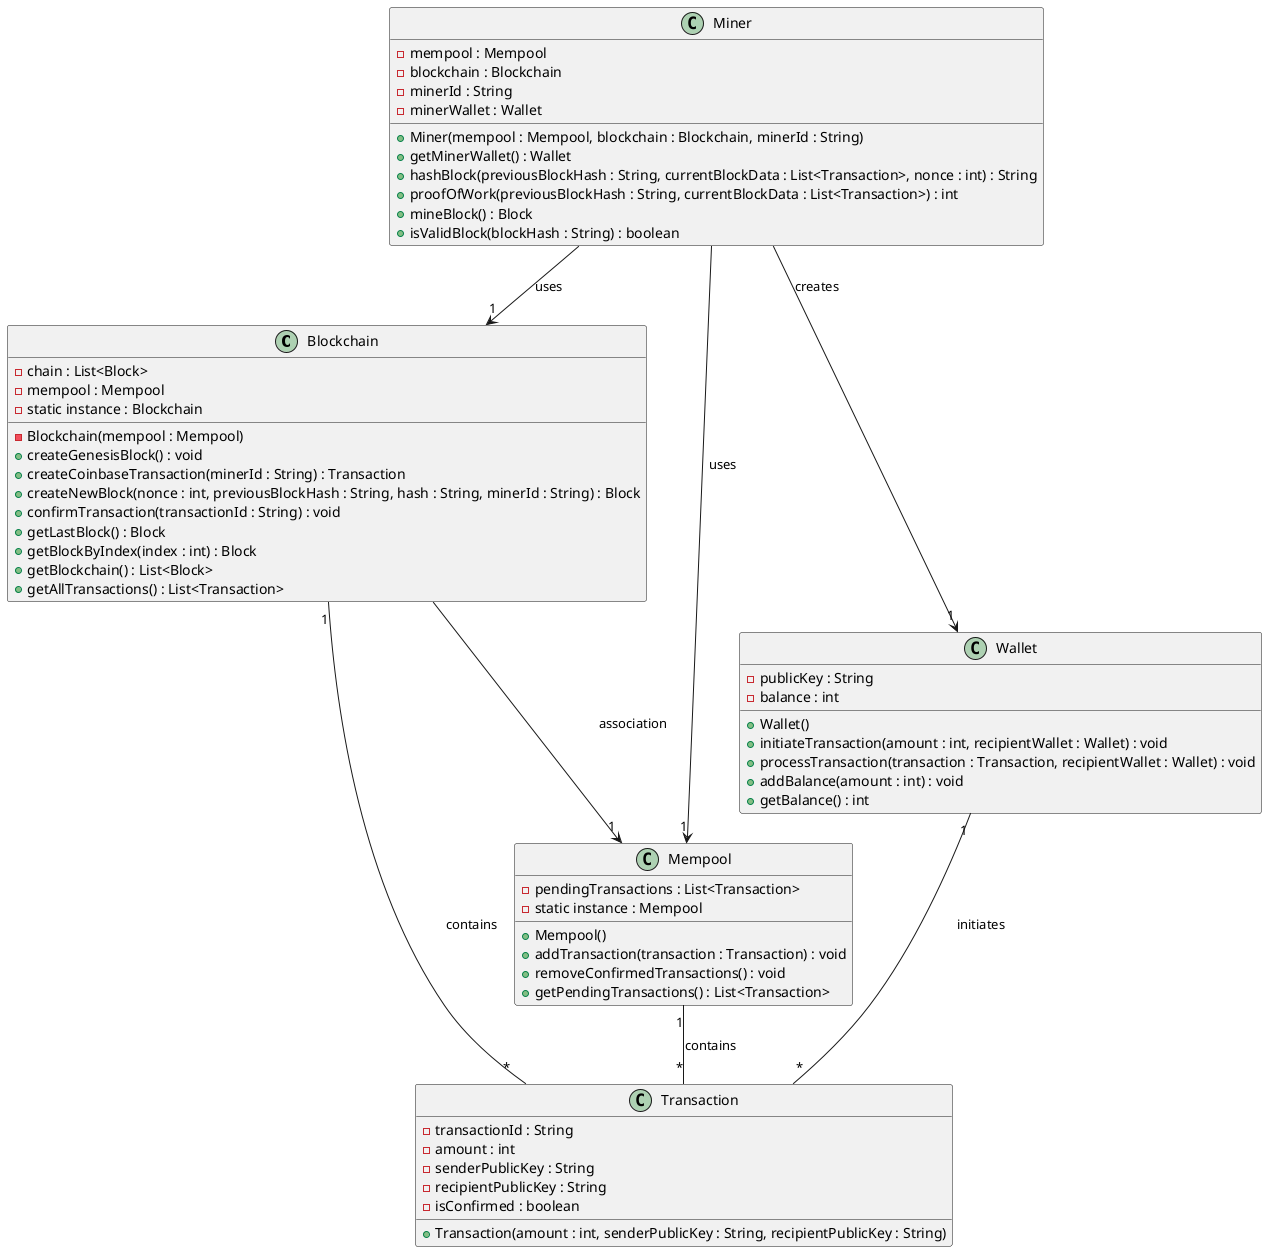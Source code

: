 @startuml

!define Transaction Transaction
!define Blockchain Blockchain
!define Mempool Mempool
!define Miner Miner
!define Wallet Wallet

class Blockchain {
  -chain : List<Block>
  -mempool : Mempool
  -static instance : Blockchain
  -Blockchain(mempool : Mempool)
  +createGenesisBlock() : void
  +createCoinbaseTransaction(minerId : String) : Transaction
  +createNewBlock(nonce : int, previousBlockHash : String, hash : String, minerId : String) : Block
  +confirmTransaction(transactionId : String) : void
  +getLastBlock() : Block
  +getBlockByIndex(index : int) : Block
  +getBlockchain() : List<Block>
  +getAllTransactions() : List<Transaction>
}

class Mempool {
  -pendingTransactions : List<Transaction>
  -static instance : Mempool
  +Mempool()
  +addTransaction(transaction : Transaction) : void
  +removeConfirmedTransactions() : void
  +getPendingTransactions() : List<Transaction>
}

class Miner {
  -mempool : Mempool
  -blockchain : Blockchain
  -minerId : String
  -minerWallet : Wallet
  +Miner(mempool : Mempool, blockchain : Blockchain, minerId : String)
  +getMinerWallet() : Wallet
  +hashBlock(previousBlockHash : String, currentBlockData : List<Transaction>, nonce : int) : String
  +proofOfWork(previousBlockHash : String, currentBlockData : List<Transaction>) : int
  +mineBlock() : Block
  +isValidBlock(blockHash : String) : boolean
}

class Wallet {
  -publicKey : String
  -balance : int
  +Wallet()
  +initiateTransaction(amount : int, recipientWallet : Wallet) : void
  +processTransaction(transaction : Transaction, recipientWallet : Wallet) : void
  +addBalance(amount : int) : void
  +getBalance() : int
}

class Transaction {
  -transactionId : String
  -amount : int
  -senderPublicKey : String
  -recipientPublicKey : String
  -isConfirmed : boolean
  +Transaction(amount : int, senderPublicKey : String, recipientPublicKey : String)
}

Blockchain --> "1" Mempool : association
Blockchain "1" -- "*" Transaction : contains
Mempool "1" -- "*" Transaction : contains
Miner --> "1" Mempool : uses
Miner --> "1" Blockchain : uses
Miner --> "1" Wallet : creates
Wallet "1" -- "*" Transaction : initiates

@enduml





